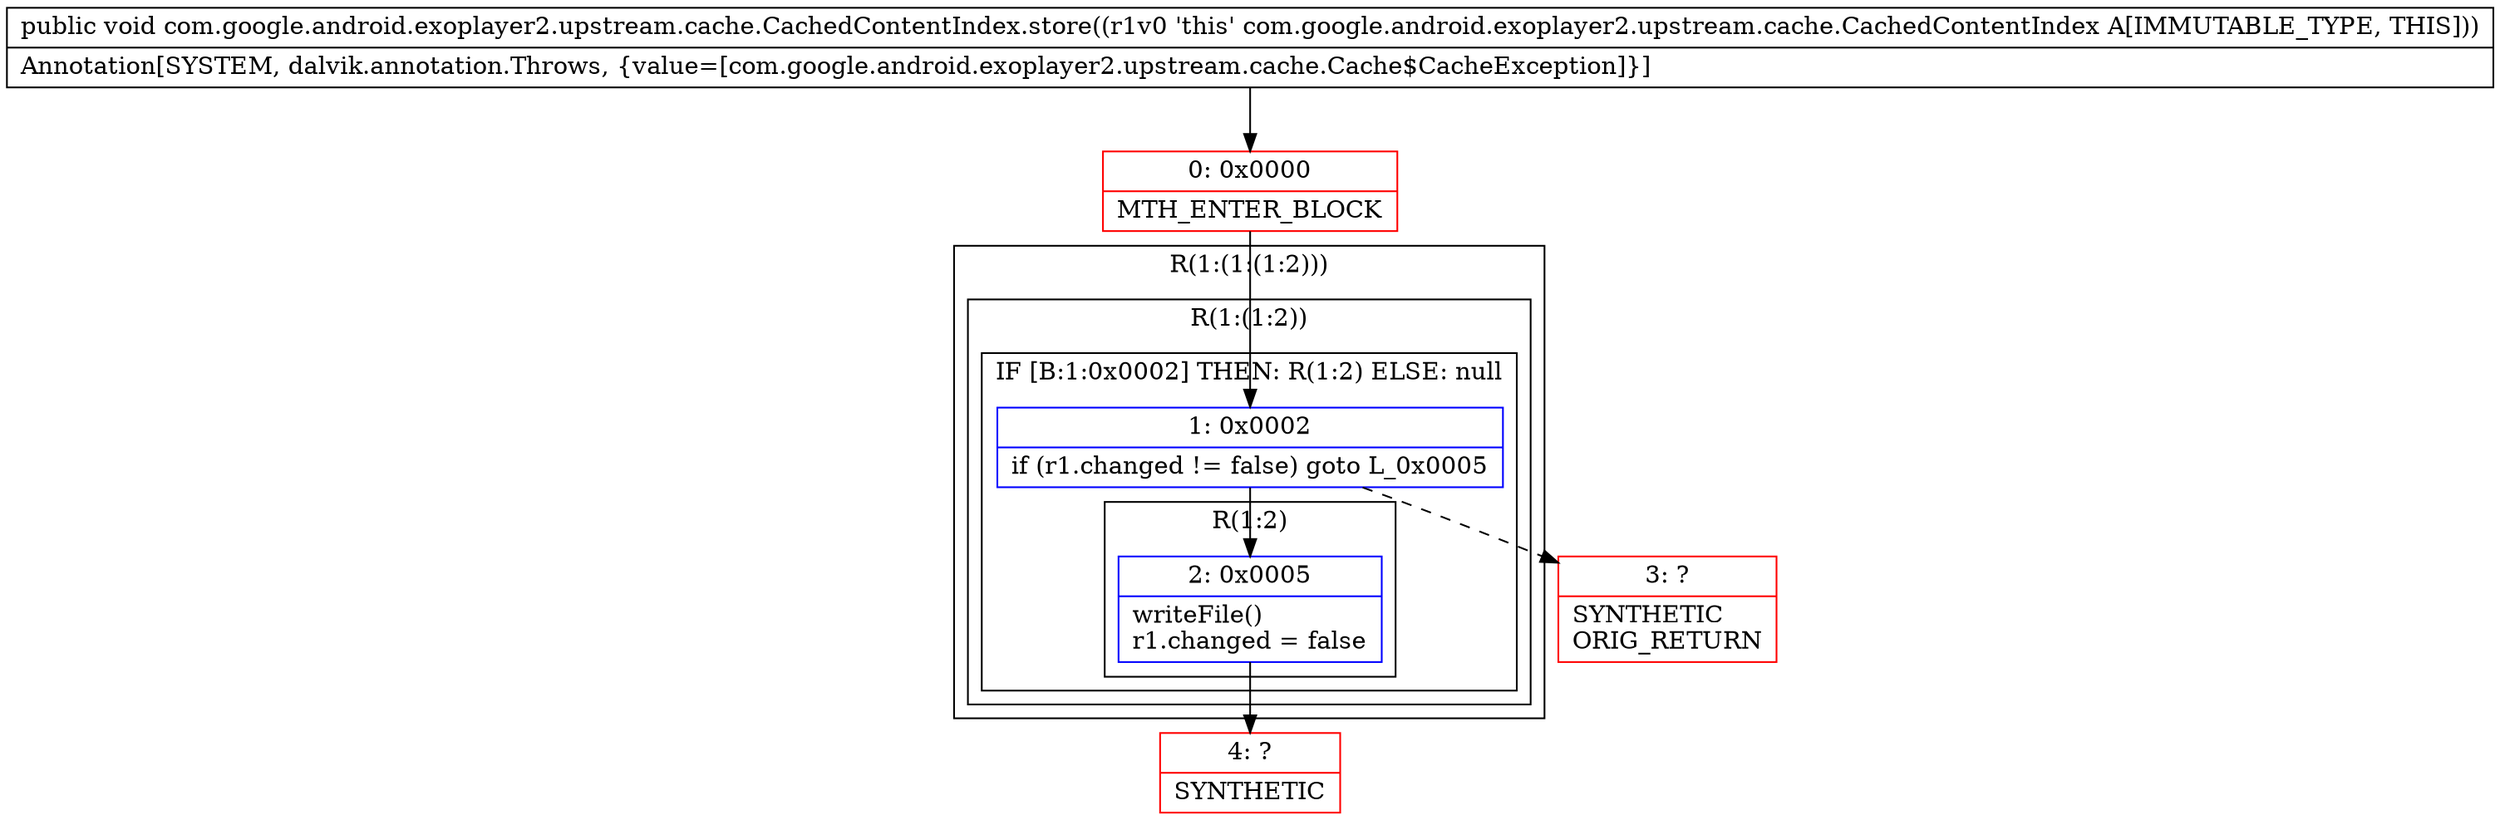 digraph "CFG forcom.google.android.exoplayer2.upstream.cache.CachedContentIndex.store()V" {
subgraph cluster_Region_1203118209 {
label = "R(1:(1:(1:2)))";
node [shape=record,color=blue];
subgraph cluster_Region_237295083 {
label = "R(1:(1:2))";
node [shape=record,color=blue];
subgraph cluster_IfRegion_1263848875 {
label = "IF [B:1:0x0002] THEN: R(1:2) ELSE: null";
node [shape=record,color=blue];
Node_1 [shape=record,label="{1\:\ 0x0002|if (r1.changed != false) goto L_0x0005\l}"];
subgraph cluster_Region_651477429 {
label = "R(1:2)";
node [shape=record,color=blue];
Node_2 [shape=record,label="{2\:\ 0x0005|writeFile()\lr1.changed = false\l}"];
}
}
}
}
Node_0 [shape=record,color=red,label="{0\:\ 0x0000|MTH_ENTER_BLOCK\l}"];
Node_3 [shape=record,color=red,label="{3\:\ ?|SYNTHETIC\lORIG_RETURN\l}"];
Node_4 [shape=record,color=red,label="{4\:\ ?|SYNTHETIC\l}"];
MethodNode[shape=record,label="{public void com.google.android.exoplayer2.upstream.cache.CachedContentIndex.store((r1v0 'this' com.google.android.exoplayer2.upstream.cache.CachedContentIndex A[IMMUTABLE_TYPE, THIS]))  | Annotation[SYSTEM, dalvik.annotation.Throws, \{value=[com.google.android.exoplayer2.upstream.cache.Cache$CacheException]\}]\l}"];
MethodNode -> Node_0;
Node_1 -> Node_2;
Node_1 -> Node_3[style=dashed];
Node_2 -> Node_4;
Node_0 -> Node_1;
}

